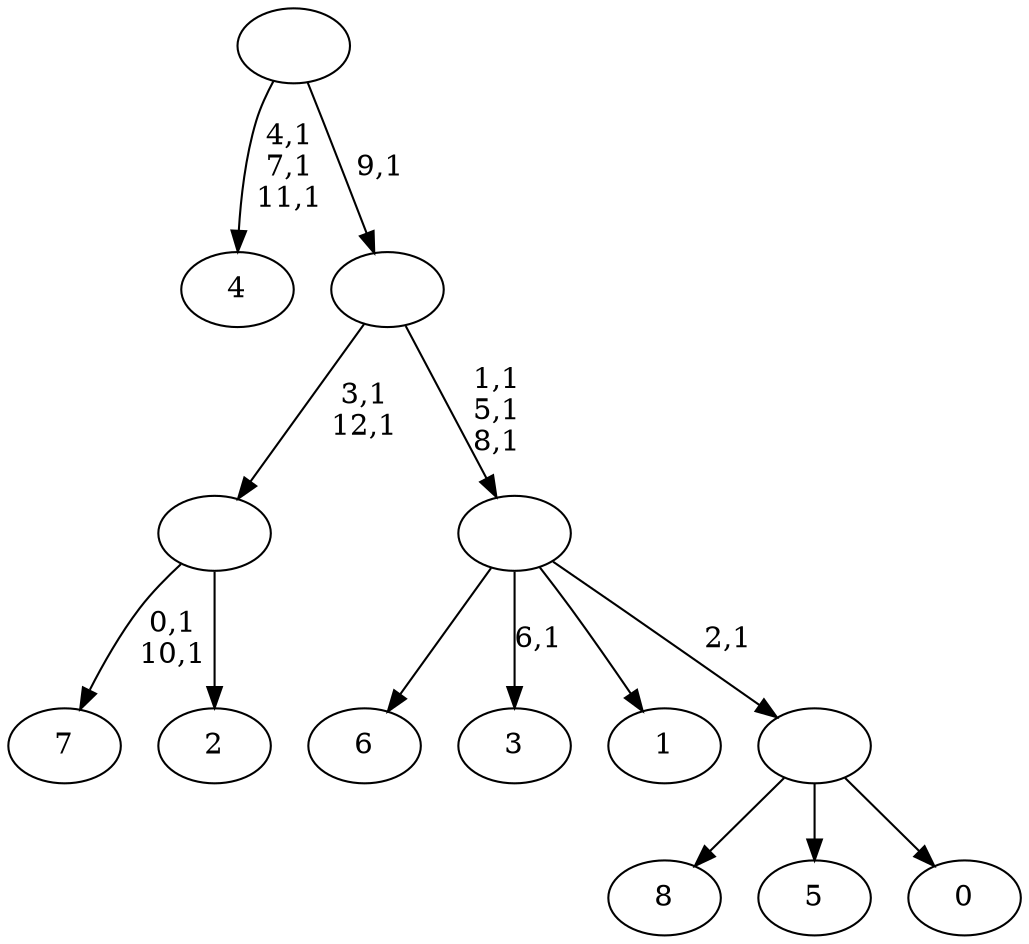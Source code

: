 digraph T {
	22 [label="8"]
	21 [label="7"]
	18 [label="6"]
	17 [label="5"]
	16 [label="4"]
	12 [label="3"]
	10 [label="2"]
	9 [label=""]
	7 [label="1"]
	6 [label="0"]
	5 [label=""]
	4 [label=""]
	1 [label=""]
	0 [label=""]
	9 -> 21 [label="0,1\n10,1"]
	9 -> 10 [label=""]
	5 -> 22 [label=""]
	5 -> 17 [label=""]
	5 -> 6 [label=""]
	4 -> 12 [label="6,1"]
	4 -> 18 [label=""]
	4 -> 7 [label=""]
	4 -> 5 [label="2,1"]
	1 -> 4 [label="1,1\n5,1\n8,1"]
	1 -> 9 [label="3,1\n12,1"]
	0 -> 16 [label="4,1\n7,1\n11,1"]
	0 -> 1 [label="9,1"]
}
